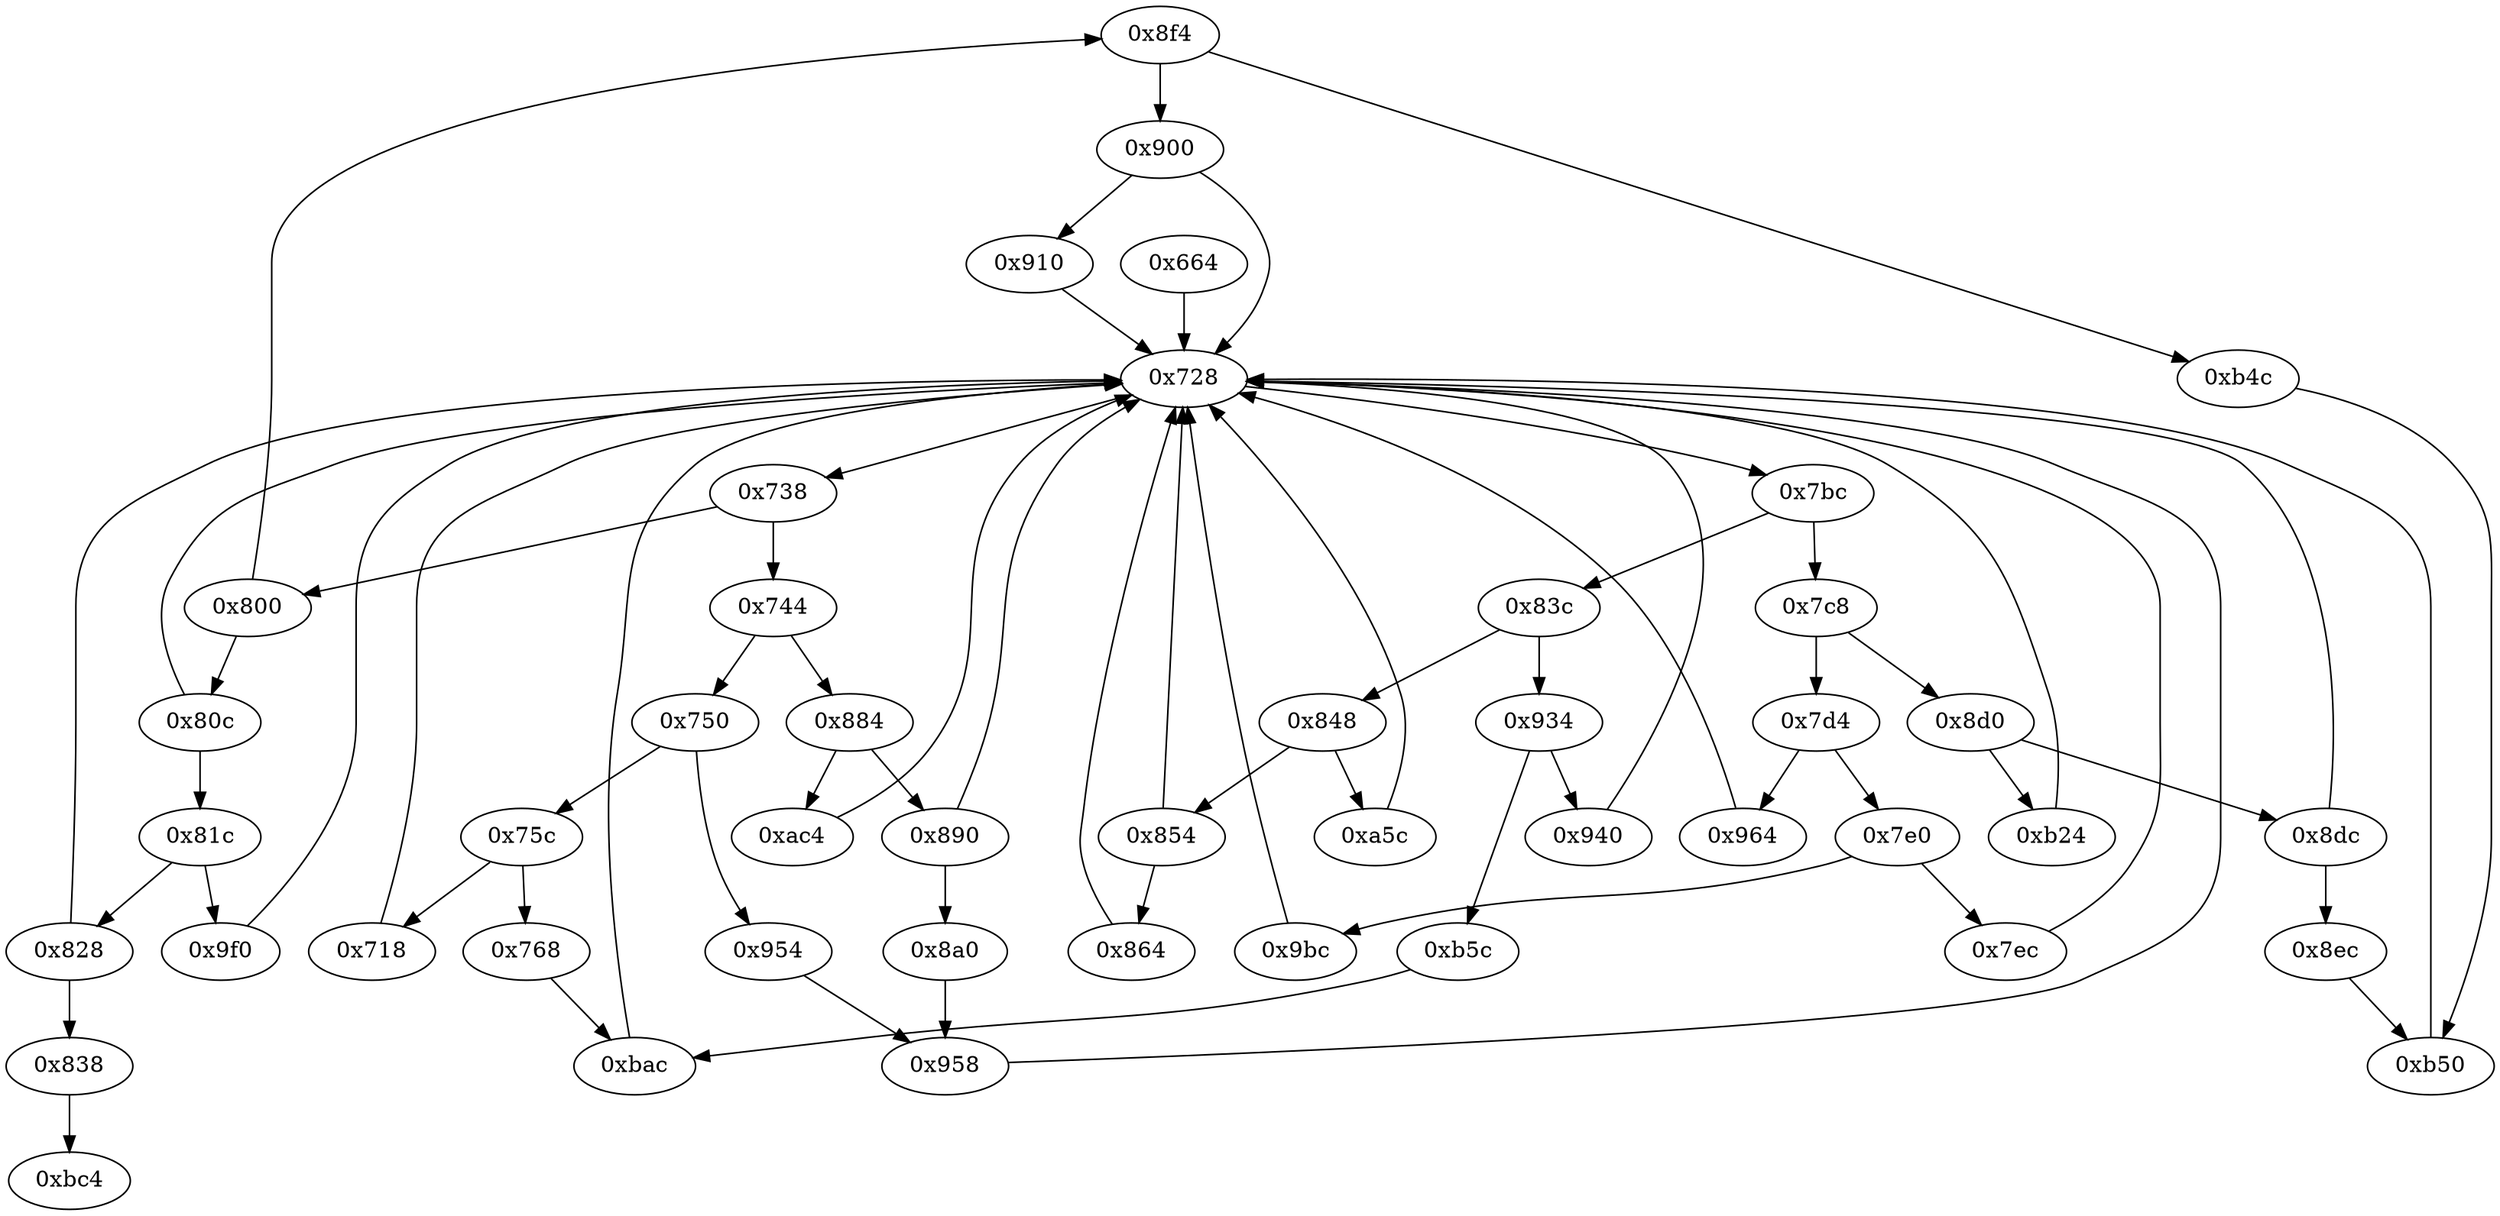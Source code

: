 strict digraph "" {
	"0x8f4"	 [opcode="[u'ldr', u'cmp', u'b']"];
	"0x900"	 [opcode="[u'ldr', u'cmp', u'mov', u'b']"];
	"0x8f4" -> "0x900";
	"0xb4c"	 [opcode="[u'mov']"];
	"0x8f4" -> "0xb4c";
	"0xb24"	 [opcode="[u'ldr', u'ldr', u'ldr', u'bl', u'ldr', u'add', u'mvn', u'add', u'ldr', u'b']"];
	"0x728"	 [opcode="[u'mov', u'ldr', u'cmp', u'b']"];
	"0xb24" -> "0x728";
	"0x8ec"	 [opcode="[u'mov', u'b']"];
	"0xb50"	 [opcode="[u'str', u'ldr', u'b']"];
	"0x8ec" -> "0xb50";
	"0x7bc"	 [opcode="[u'ldr', u'cmp', u'b']"];
	"0x7c8"	 [opcode="[u'ldr', u'cmp', u'b']"];
	"0x7bc" -> "0x7c8";
	"0x83c"	 [opcode="[u'ldr', u'cmp', u'b']"];
	"0x7bc" -> "0x83c";
	"0x940"	 [opcode="[u'ldr', u'cmp', u'mov', u'ldr', u'b']"];
	"0x940" -> "0x728";
	"0x864"	 [opcode="[u'str', u'ldr', u'ldr', u'ldr', u'ldr', u'cmp', u'mov', u'b']"];
	"0x864" -> "0x728";
	"0x75c"	 [opcode="[u'ldr', u'cmp', u'b']"];
	"0x718"	 [opcode="[u'ldr', u'cmp', u'mov', u'ldr']"];
	"0x75c" -> "0x718";
	"0x768"	 [opcode="[u'str', u'mov', u'ldr', u'ldr', u'ldr', u'ldr', u'ldr', u'cmp', u'mov', u'rsb', u'mvn', u'mul', u'mvn', u'mov', u'orr', u'ldr', \
u'cmn', u'mov', u'teq', u'mov', u'b']"];
	"0x75c" -> "0x768";
	"0x8d0"	 [opcode="[u'ldr', u'cmp', u'b']"];
	"0x7c8" -> "0x8d0";
	"0x7d4"	 [opcode="[u'ldr', u'cmp', u'b']"];
	"0x7c8" -> "0x7d4";
	"0x884"	 [opcode="[u'ldr', u'cmp', u'b']"];
	"0xac4"	 [opcode="[u'ldr', u'ldr', u'ldr', u'sub', u'sub', u'add', u'mul', u'eor', u'and', u'ldr', u'mov', u'mov', u'ldr', u'cmp', u'mov', u'cmp', \
u'mov', u'mov', u'cmp', u'mov', u'mov', u'teq', u'mov', u'b']"];
	"0x884" -> "0xac4";
	"0x890"	 [opcode="[u'ldr', u'cmp', u'mov', u'b']"];
	"0x884" -> "0x890";
	"0x9f0"	 [opcode="[u'ldr', u'ldr', u'ldr', u'ldr', u'ldr', u'ldr', u'add', u'sub', u'sub', u'mul', u'mvn', u'ldr', u'orr', u'mov', u'cmn', u'mov', \
u'ldr', u'cmp', u'mov', u'mov', u'mov', u'cmn', u'mov', u'mov', u'teq', u'mov', u'b']"];
	"0x9f0" -> "0x728";
	"0xa5c"	 [opcode="[u'ldr', u'ldr', u'ldr', u'ldr', u'ldr', u'mov', u'sub', u'cmp', u'sub', u'mov', u'add', u'mul', u'mov', u'mvn', u'orr', u'cmn', \
u'mov', u'teq', u'mov', u'mov', u'cmn', u'mov', u'mov', u'cmp', u'mov', u'b']"];
	"0xa5c" -> "0x728";
	"0x848"	 [opcode="[u'ldr', u'cmp', u'b']"];
	"0x848" -> "0xa5c";
	"0x854"	 [opcode="[u'ldr', u'cmp', u'mov', u'b']"];
	"0x848" -> "0x854";
	"0x800"	 [opcode="[u'ldr', u'cmp', u'b']"];
	"0x800" -> "0x8f4";
	"0x80c"	 [opcode="[u'ldr', u'cmp', u'mov', u'b']"];
	"0x800" -> "0x80c";
	"0x738"	 [opcode="[u'ldr', u'cmp', u'b']"];
	"0x738" -> "0x800";
	"0x744"	 [opcode="[u'ldr', u'cmp', u'b']"];
	"0x738" -> "0x744";
	"0x718" -> "0x728";
	"0x828"	 [opcode="[u'ldr', u'cmp', u'mov', u'b']"];
	"0x828" -> "0x728";
	"0x838"	 [opcode="[u'b']"];
	"0x828" -> "0x838";
	"0x900" -> "0x728";
	"0x910"	 [opcode="[u'ldr', u'str', u'ldr', u'ldr', u'ldr', u'ldr', u'cmp', u'mov', u'b']"];
	"0x900" -> "0x910";
	"0x7e0"	 [opcode="[u'ldr', u'cmp', u'b']"];
	"0x9bc"	 [opcode="[u'ldr', u'mov', u'str', u'mov', u'ldr', u'bl', u'ldr', u'bl', u'ldr', u'mov', u'add', u'mvn', u'b']"];
	"0x7e0" -> "0x9bc";
	"0x7ec"	 [opcode="[u'ldr', u'cmp', u'mov', u'mov', u'b']"];
	"0x7e0" -> "0x7ec";
	"0x964"	 [opcode="[u'ldr', u'ldr', u'ldr', u'sub', u'mul', u'eor', u'and', u'ldr', u'ldr', u'mov', u'mov', u'cmp', u'mov', u'cmp', u'mov', u'mov', \
u'cmp', u'mov', u'mov', u'teq', u'mov', u'b']"];
	"0x964" -> "0x728";
	"0x81c"	 [opcode="[u'ldr', u'cmp', u'b']"];
	"0x81c" -> "0x9f0";
	"0x81c" -> "0x828";
	"0xbc4"	 [opcode="[u'ldr', u'ldr', u'ldr', u'ldr', u'sub', u'ldr', u'sub', u'pop']"];
	"0x750"	 [opcode="[u'ldr', u'cmp', u'b']"];
	"0x750" -> "0x75c";
	"0x954"	 [opcode="[u'mov']"];
	"0x750" -> "0x954";
	"0x83c" -> "0x848";
	"0x934"	 [opcode="[u'ldr', u'cmp', u'b']"];
	"0x83c" -> "0x934";
	"0xb50" -> "0x728";
	"0x9bc" -> "0x728";
	"0xb4c" -> "0xb50";
	"0xac4" -> "0x728";
	"0x8dc"	 [opcode="[u'ldr', u'cmp', u'mov', u'b']"];
	"0x8dc" -> "0x8ec";
	"0x8dc" -> "0x728";
	"0x958"	 [opcode="[u'str', u'ldr', u'b']"];
	"0x954" -> "0x958";
	"0x8a0"	 [opcode="[u'ldr', u'ldr', u'mov', u'ldr', u'ldrb', u'ldr', u'sub', u'str', u'ldr', u'rsb', u'rsb', u'b']"];
	"0x8a0" -> "0x958";
	"0xb5c"	 [opcode="[u'ldr', u'mov', u'ldr', u'ldr', u'ldr', u'ldr', u'cmp', u'mov', u'sub', u'sub', u'add', u'mul', u'mvn', u'mov', u'orr', u'ldr', \
u'cmn', u'mov', u'teq', u'ldr']"];
	"0xbac"	 [opcode="[u'mov', u'cmn', u'mov', u'cmp', u'mov', u'b']"];
	"0xb5c" -> "0xbac";
	"0x890" -> "0x8a0";
	"0x890" -> "0x728";
	"0x958" -> "0x728";
	"0x728" -> "0x7bc";
	"0x728" -> "0x738";
	"0x934" -> "0x940";
	"0x934" -> "0xb5c";
	"0x910" -> "0x728";
	"0x838" -> "0xbc4";
	"0x664"	 [opcode="[u'push', u'add', u'sub', u'str', u'ldr', u'cmp', u'mvn', u'add', u'ldr', u'ldr', u'str', u'ldr', u'ldr', u'mov', u'str', u'ldr', \
u'str', u'sub', u'sub', u'add', u'str', u'ldr', u'ldr', u'ldr', u'str', u'ldr', u'str', u'ldr', u'str', u'ldr', u'ldr', u'str', \
u'ldr', u'ldr', u'str', u'ldr', u'ldr', u'add', u'str', u'ldr', u'add', u'str', u'str', u'str', u'b']"];
	"0x664" -> "0x728";
	"0x8d0" -> "0xb24";
	"0x8d0" -> "0x8dc";
	"0x7d4" -> "0x7e0";
	"0x7d4" -> "0x964";
	"0xbac" -> "0x728";
	"0x768" -> "0xbac";
	"0x854" -> "0x864";
	"0x854" -> "0x728";
	"0x80c" -> "0x81c";
	"0x80c" -> "0x728";
	"0x744" -> "0x884";
	"0x744" -> "0x750";
	"0x7ec" -> "0x728";
}
